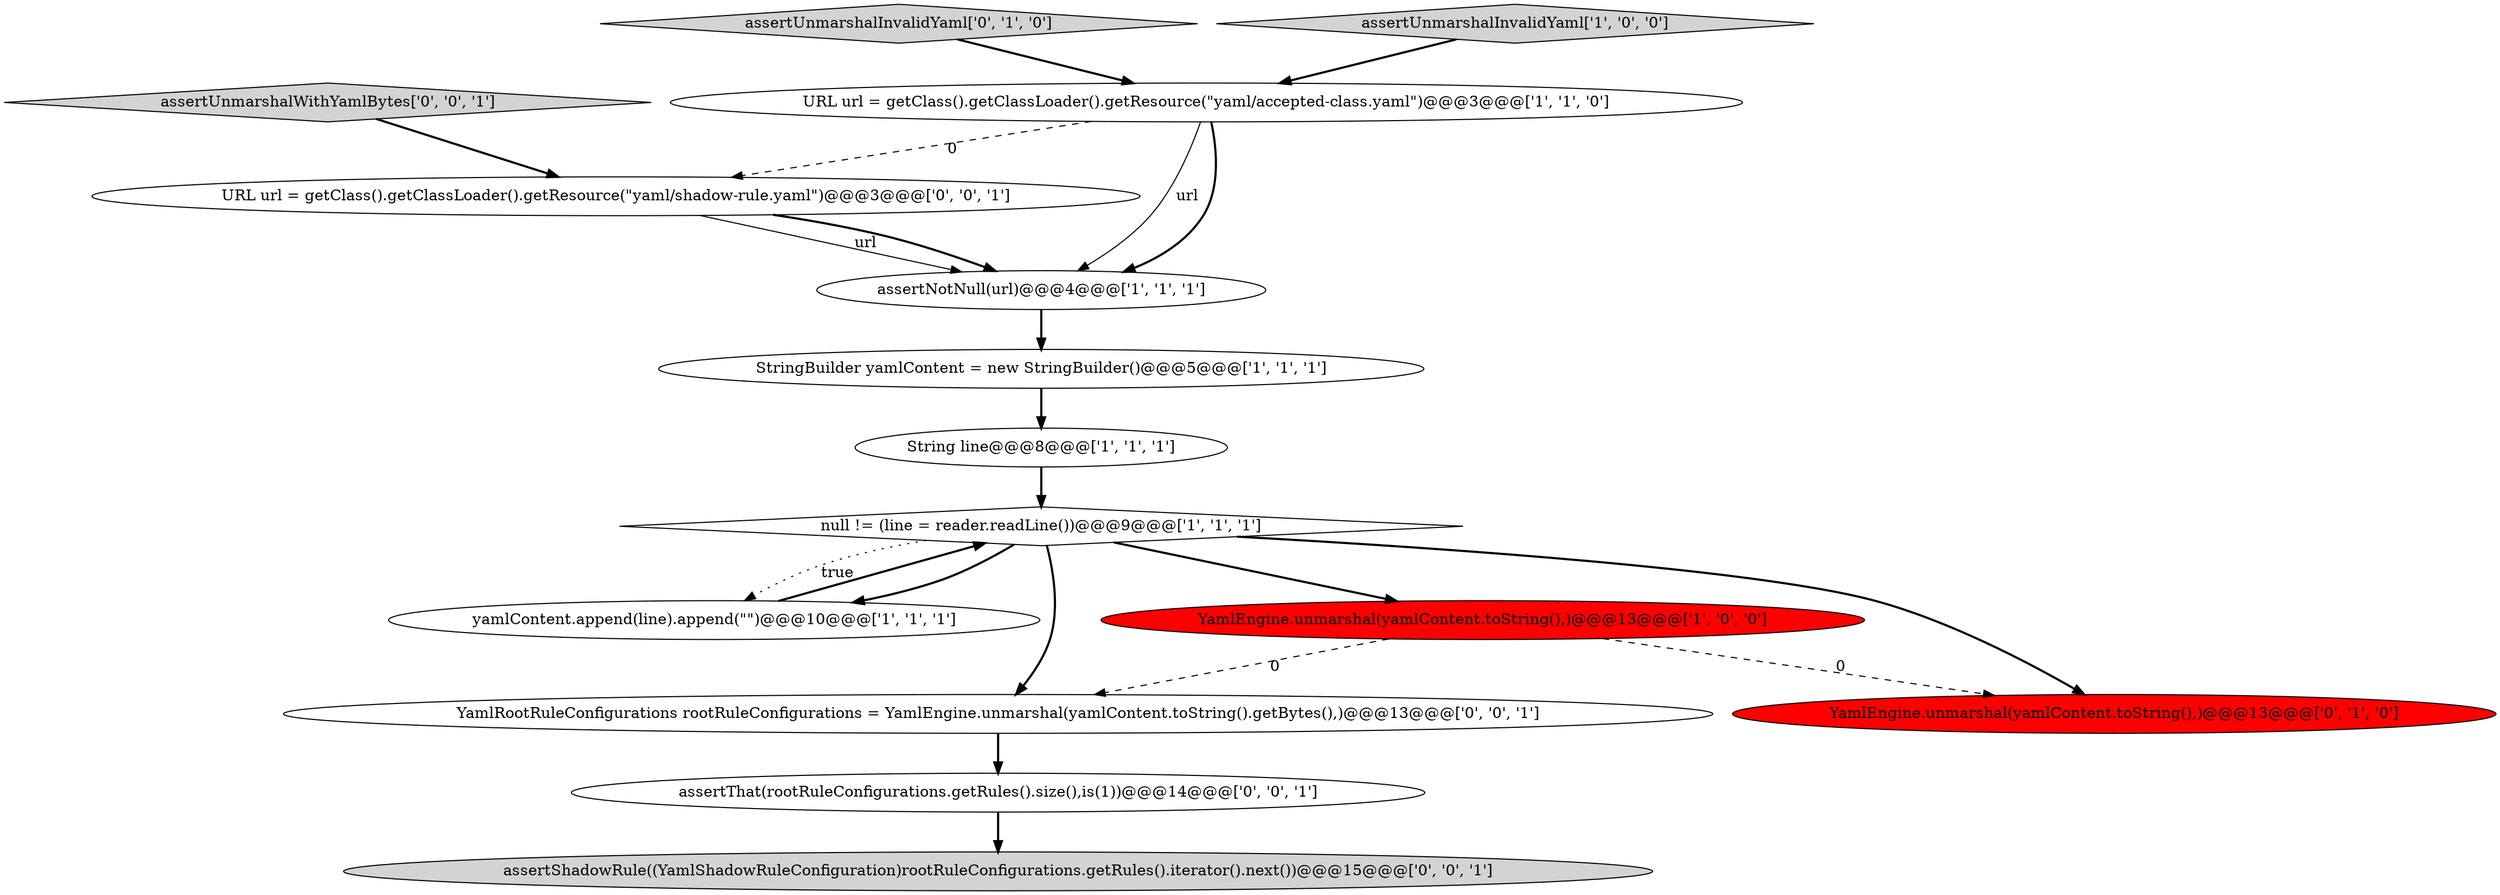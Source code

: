 digraph {
3 [style = filled, label = "URL url = getClass().getClassLoader().getResource(\"yaml/accepted-class.yaml\")@@@3@@@['1', '1', '0']", fillcolor = white, shape = ellipse image = "AAA0AAABBB1BBB"];
6 [style = filled, label = "YamlEngine.unmarshal(yamlContent.toString(),)@@@13@@@['1', '0', '0']", fillcolor = red, shape = ellipse image = "AAA1AAABBB1BBB"];
11 [style = filled, label = "assertUnmarshalWithYamlBytes['0', '0', '1']", fillcolor = lightgray, shape = diamond image = "AAA0AAABBB3BBB"];
9 [style = filled, label = "assertUnmarshalInvalidYaml['0', '1', '0']", fillcolor = lightgray, shape = diamond image = "AAA0AAABBB2BBB"];
10 [style = filled, label = "URL url = getClass().getClassLoader().getResource(\"yaml/shadow-rule.yaml\")@@@3@@@['0', '0', '1']", fillcolor = white, shape = ellipse image = "AAA0AAABBB3BBB"];
14 [style = filled, label = "assertShadowRule((YamlShadowRuleConfiguration)rootRuleConfigurations.getRules().iterator().next())@@@15@@@['0', '0', '1']", fillcolor = lightgray, shape = ellipse image = "AAA0AAABBB3BBB"];
0 [style = filled, label = "StringBuilder yamlContent = new StringBuilder()@@@5@@@['1', '1', '1']", fillcolor = white, shape = ellipse image = "AAA0AAABBB1BBB"];
12 [style = filled, label = "YamlRootRuleConfigurations rootRuleConfigurations = YamlEngine.unmarshal(yamlContent.toString().getBytes(),)@@@13@@@['0', '0', '1']", fillcolor = white, shape = ellipse image = "AAA0AAABBB3BBB"];
4 [style = filled, label = "String line@@@8@@@['1', '1', '1']", fillcolor = white, shape = ellipse image = "AAA0AAABBB1BBB"];
1 [style = filled, label = "yamlContent.append(line).append(\"\")@@@10@@@['1', '1', '1']", fillcolor = white, shape = ellipse image = "AAA0AAABBB1BBB"];
5 [style = filled, label = "assertUnmarshalInvalidYaml['1', '0', '0']", fillcolor = lightgray, shape = diamond image = "AAA0AAABBB1BBB"];
2 [style = filled, label = "assertNotNull(url)@@@4@@@['1', '1', '1']", fillcolor = white, shape = ellipse image = "AAA0AAABBB1BBB"];
7 [style = filled, label = "null != (line = reader.readLine())@@@9@@@['1', '1', '1']", fillcolor = white, shape = diamond image = "AAA0AAABBB1BBB"];
13 [style = filled, label = "assertThat(rootRuleConfigurations.getRules().size(),is(1))@@@14@@@['0', '0', '1']", fillcolor = white, shape = ellipse image = "AAA0AAABBB3BBB"];
8 [style = filled, label = "YamlEngine.unmarshal(yamlContent.toString(),)@@@13@@@['0', '1', '0']", fillcolor = red, shape = ellipse image = "AAA1AAABBB2BBB"];
5->3 [style = bold, label=""];
6->8 [style = dashed, label="0"];
7->1 [style = bold, label=""];
7->12 [style = bold, label=""];
7->8 [style = bold, label=""];
3->2 [style = solid, label="url"];
1->7 [style = bold, label=""];
4->7 [style = bold, label=""];
6->12 [style = dashed, label="0"];
12->13 [style = bold, label=""];
2->0 [style = bold, label=""];
3->2 [style = bold, label=""];
0->4 [style = bold, label=""];
11->10 [style = bold, label=""];
7->6 [style = bold, label=""];
9->3 [style = bold, label=""];
10->2 [style = solid, label="url"];
10->2 [style = bold, label=""];
3->10 [style = dashed, label="0"];
7->1 [style = dotted, label="true"];
13->14 [style = bold, label=""];
}
